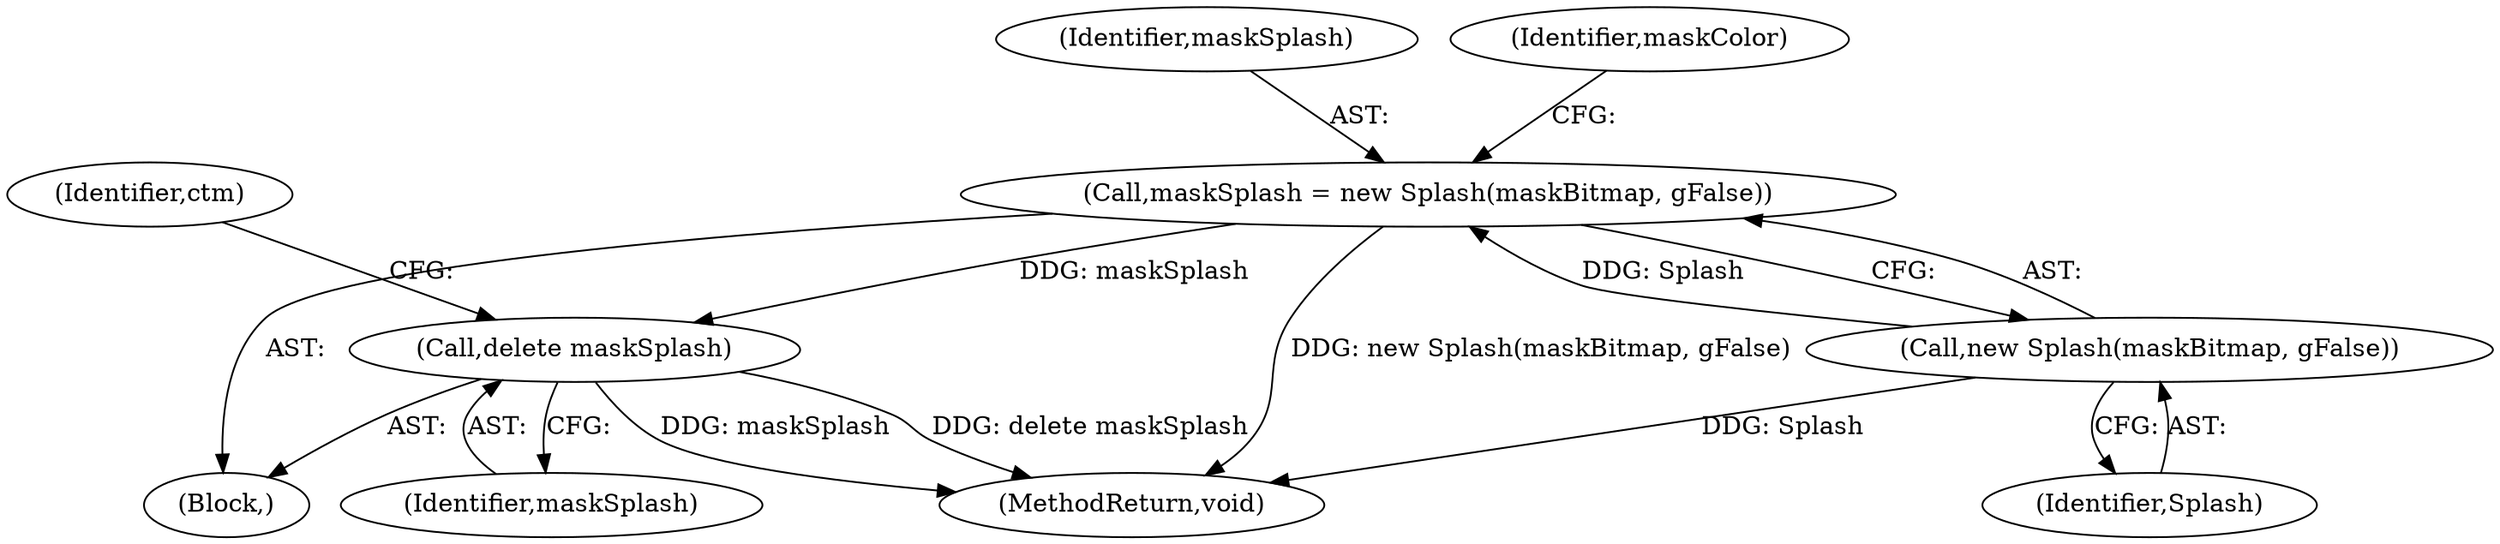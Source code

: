 digraph "0_poppler_7b2d314a61fd0e12f47c62996cb49ec0d1ba747a_11@API" {
"1000277" [label="(Call,delete maskSplash)"];
"1000245" [label="(Call,maskSplash = new Splash(maskBitmap, gFalse))"];
"1000247" [label="(Call,new Splash(maskBitmap, gFalse))"];
"1000247" [label="(Call,new Splash(maskBitmap, gFalse))"];
"1000246" [label="(Identifier,maskSplash)"];
"1000176" [label="(Block,)"];
"1000278" [label="(Identifier,maskSplash)"];
"1000277" [label="(Call,delete maskSplash)"];
"1000245" [label="(Call,maskSplash = new Splash(maskBitmap, gFalse))"];
"1000700" [label="(MethodReturn,void)"];
"1000280" [label="(Identifier,ctm)"];
"1000251" [label="(Identifier,maskColor)"];
"1000248" [label="(Identifier,Splash)"];
"1000277" -> "1000176"  [label="AST: "];
"1000277" -> "1000278"  [label="CFG: "];
"1000278" -> "1000277"  [label="AST: "];
"1000280" -> "1000277"  [label="CFG: "];
"1000277" -> "1000700"  [label="DDG: maskSplash"];
"1000277" -> "1000700"  [label="DDG: delete maskSplash"];
"1000245" -> "1000277"  [label="DDG: maskSplash"];
"1000245" -> "1000176"  [label="AST: "];
"1000245" -> "1000247"  [label="CFG: "];
"1000246" -> "1000245"  [label="AST: "];
"1000247" -> "1000245"  [label="AST: "];
"1000251" -> "1000245"  [label="CFG: "];
"1000245" -> "1000700"  [label="DDG: new Splash(maskBitmap, gFalse)"];
"1000247" -> "1000245"  [label="DDG: Splash"];
"1000247" -> "1000248"  [label="CFG: "];
"1000248" -> "1000247"  [label="AST: "];
"1000247" -> "1000700"  [label="DDG: Splash"];
}
